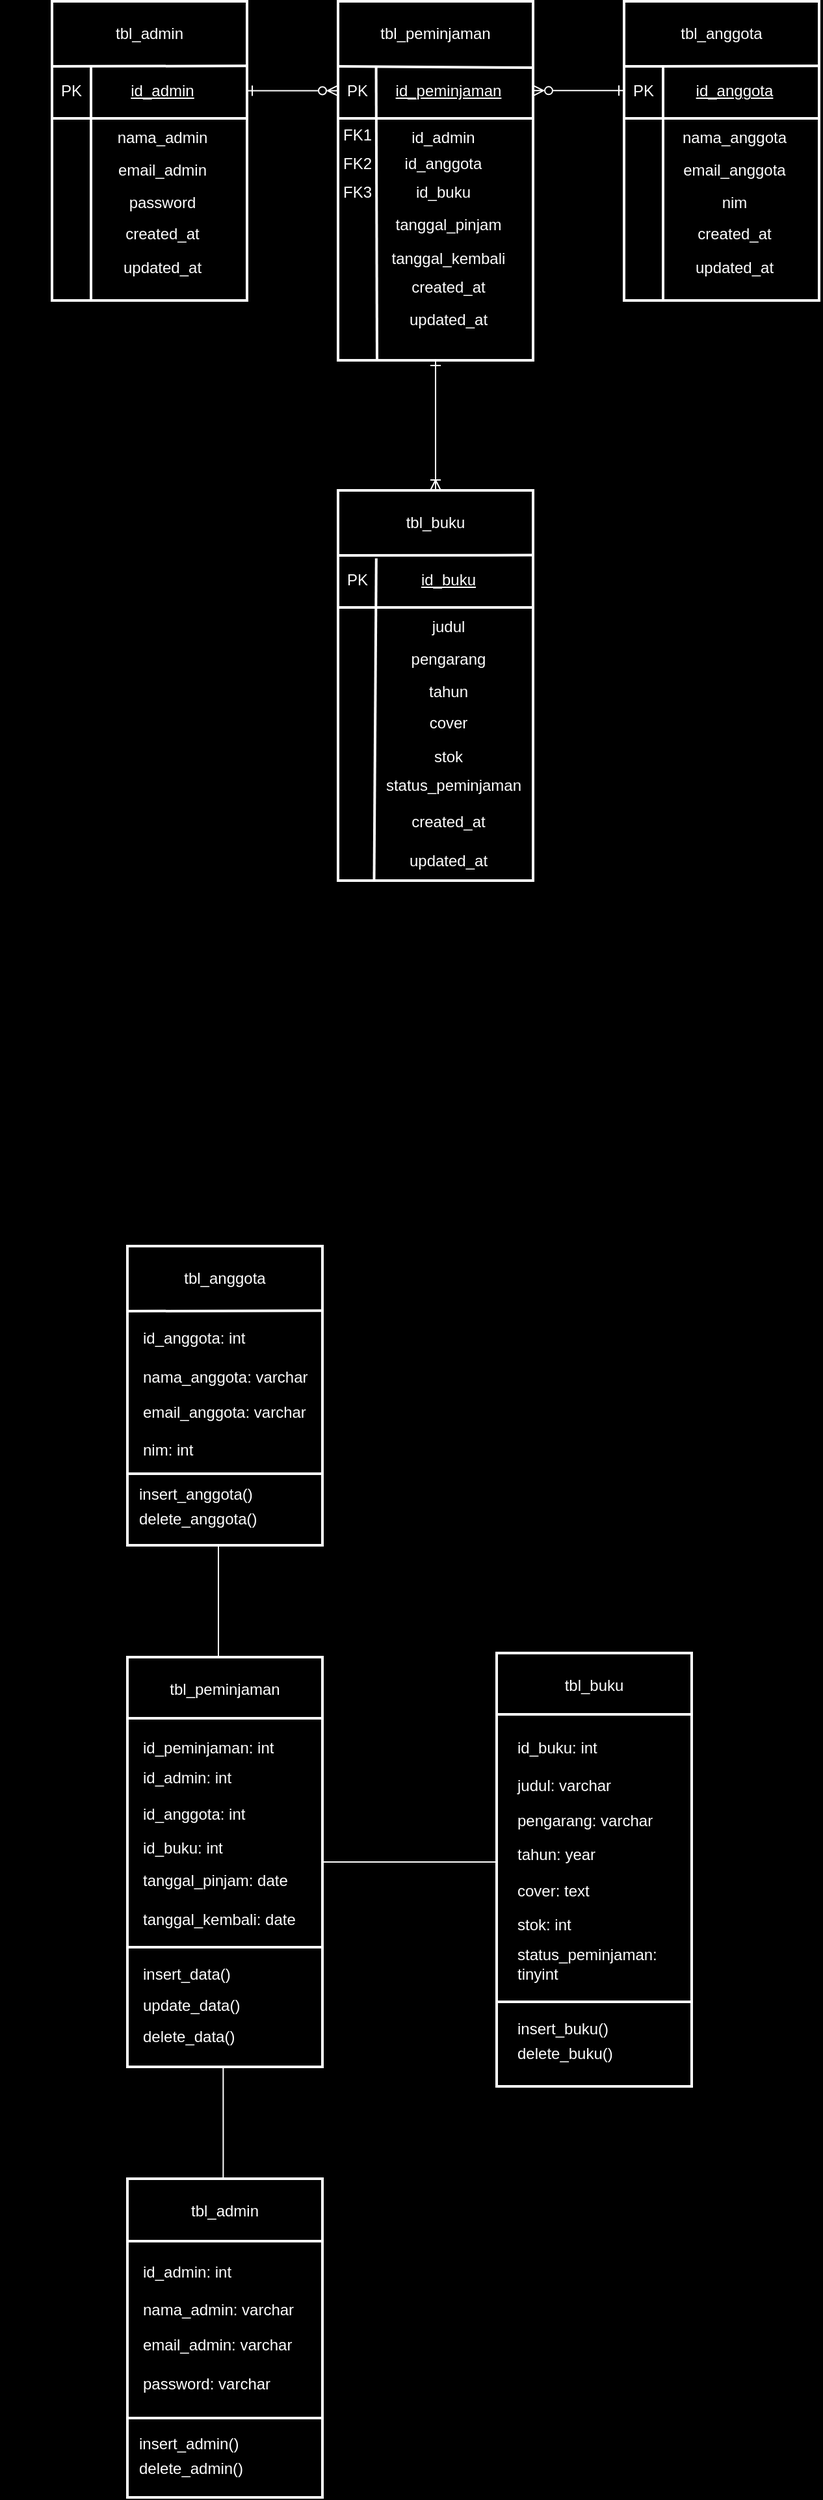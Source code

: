 <mxfile version="22.1.17" type="device">
  <diagram name="Page-1" id="nysdpFNOO4vOGA2DMnq3">
    <mxGraphModel dx="2120" dy="1347" grid="0" gridSize="10" guides="1" tooltips="1" connect="1" arrows="1" fold="1" page="1" pageScale="1" pageWidth="850" pageHeight="1100" background="#000000" math="0" shadow="0">
      <root>
        <mxCell id="0" />
        <mxCell id="1" parent="0" />
        <mxCell id="1wLEJl1Eoq0Ph8v_FXs2-68" style="edgeStyle=orthogonalEdgeStyle;rounded=0;orthogonalLoop=1;jettySize=auto;html=1;entryX=0;entryY=0.5;entryDx=0;entryDy=0;strokeColor=#FFFFFF;startArrow=ERzeroToMany;startFill=0;endArrow=ERone;endFill=0;" edge="1" parent="1">
          <mxGeometry relative="1" as="geometry">
            <mxPoint x="520" y="280.67" as="sourcePoint" />
            <mxPoint x="590" y="280.67" as="targetPoint" />
          </mxGeometry>
        </mxCell>
        <mxCell id="1wLEJl1Eoq0Ph8v_FXs2-73" style="edgeStyle=orthogonalEdgeStyle;rounded=0;orthogonalLoop=1;jettySize=auto;html=1;entryX=0.5;entryY=0;entryDx=0;entryDy=0;strokeColor=#FFFFFF;endArrow=ERoneToMany;endFill=0;startArrow=ERone;startFill=0;" edge="1" parent="1" source="1wLEJl1Eoq0Ph8v_FXs2-1" target="1wLEJl1Eoq0Ph8v_FXs2-47">
          <mxGeometry relative="1" as="geometry" />
        </mxCell>
        <mxCell id="1wLEJl1Eoq0Ph8v_FXs2-1" value="" style="rounded=0;whiteSpace=wrap;html=1;strokeWidth=2;fillColor=none;fontColor=#ffffff;strokeColor=#FFFFFF;" vertex="1" parent="1">
          <mxGeometry x="370" y="212" width="150" height="276" as="geometry" />
        </mxCell>
        <mxCell id="1wLEJl1Eoq0Ph8v_FXs2-6" value="" style="endArrow=none;html=1;rounded=0;strokeColor=#FFFFFF;entryX=1;entryY=0.185;entryDx=0;entryDy=0;entryPerimeter=0;strokeWidth=2;" edge="1" parent="1" target="1wLEJl1Eoq0Ph8v_FXs2-1">
          <mxGeometry width="50" height="50" relative="1" as="geometry">
            <mxPoint x="370" y="262" as="sourcePoint" />
            <mxPoint x="450" y="262" as="targetPoint" />
          </mxGeometry>
        </mxCell>
        <mxCell id="1wLEJl1Eoq0Ph8v_FXs2-7" value="tbl_peminjaman" style="text;html=1;strokeColor=none;fillColor=none;align=center;verticalAlign=middle;whiteSpace=wrap;rounded=0;fontColor=#FFFFFF;" vertex="1" parent="1">
          <mxGeometry x="390" y="222" width="110" height="30" as="geometry" />
        </mxCell>
        <mxCell id="1wLEJl1Eoq0Ph8v_FXs2-8" value="id_peminjaman" style="text;html=1;strokeColor=none;fillColor=none;align=center;verticalAlign=middle;whiteSpace=wrap;rounded=0;fontColor=#FFFFFF;fontStyle=4" vertex="1" parent="1">
          <mxGeometry x="400" y="266" width="110" height="30" as="geometry" />
        </mxCell>
        <mxCell id="1wLEJl1Eoq0Ph8v_FXs2-9" value="tanggal_pinjam" style="text;html=1;strokeColor=none;fillColor=none;align=center;verticalAlign=middle;whiteSpace=wrap;rounded=0;fontColor=#FFFFFF;" vertex="1" parent="1">
          <mxGeometry x="400" y="369" width="110" height="30" as="geometry" />
        </mxCell>
        <mxCell id="1wLEJl1Eoq0Ph8v_FXs2-10" value="tanggal_kembali" style="text;html=1;strokeColor=none;fillColor=none;align=center;verticalAlign=middle;whiteSpace=wrap;rounded=0;fontColor=#FFFFFF;" vertex="1" parent="1">
          <mxGeometry x="400" y="395" width="110" height="30" as="geometry" />
        </mxCell>
        <mxCell id="1wLEJl1Eoq0Ph8v_FXs2-11" value="created_at" style="text;html=1;strokeColor=none;fillColor=none;align=center;verticalAlign=middle;whiteSpace=wrap;rounded=0;fontColor=#FFFFFF;" vertex="1" parent="1">
          <mxGeometry x="400" y="417" width="110" height="30" as="geometry" />
        </mxCell>
        <mxCell id="1wLEJl1Eoq0Ph8v_FXs2-12" value="updated_at" style="text;html=1;strokeColor=none;fillColor=none;align=center;verticalAlign=middle;whiteSpace=wrap;rounded=0;fontColor=#FFFFFF;" vertex="1" parent="1">
          <mxGeometry x="400" y="442" width="110" height="30" as="geometry" />
        </mxCell>
        <mxCell id="1wLEJl1Eoq0Ph8v_FXs2-13" value="" style="endArrow=none;html=1;rounded=0;strokeColor=#FFFFFF;entryX=0.997;entryY=0.216;entryDx=0;entryDy=0;entryPerimeter=0;strokeWidth=2;" edge="1" parent="1">
          <mxGeometry width="50" height="50" relative="1" as="geometry">
            <mxPoint x="370" y="302" as="sourcePoint" />
            <mxPoint x="520" y="302" as="targetPoint" />
          </mxGeometry>
        </mxCell>
        <mxCell id="1wLEJl1Eoq0Ph8v_FXs2-22" value="PK" style="text;html=1;strokeColor=none;fillColor=none;align=center;verticalAlign=middle;whiteSpace=wrap;rounded=0;fontColor=#FFFFFF;" vertex="1" parent="1">
          <mxGeometry x="330" y="266" width="110" height="30" as="geometry" />
        </mxCell>
        <mxCell id="1wLEJl1Eoq0Ph8v_FXs2-67" style="rounded=0;orthogonalLoop=1;jettySize=auto;html=1;entryX=0;entryY=0.5;entryDx=0;entryDy=0;strokeColor=#FFFFFF;startArrow=ERone;startFill=0;endArrow=ERzeroToMany;endFill=0;" edge="1" parent="1">
          <mxGeometry relative="1" as="geometry">
            <mxPoint x="300" y="280.74" as="sourcePoint" />
            <mxPoint x="370" y="280.74" as="targetPoint" />
          </mxGeometry>
        </mxCell>
        <mxCell id="1wLEJl1Eoq0Ph8v_FXs2-23" value="" style="rounded=0;whiteSpace=wrap;html=1;strokeWidth=2;fillColor=none;fontColor=#ffffff;strokeColor=#FFFFFF;" vertex="1" parent="1">
          <mxGeometry x="150" y="212" width="150" height="230" as="geometry" />
        </mxCell>
        <mxCell id="1wLEJl1Eoq0Ph8v_FXs2-24" value="" style="endArrow=none;html=1;rounded=0;strokeColor=#FFFFFF;entryX=0.997;entryY=0.216;entryDx=0;entryDy=0;entryPerimeter=0;strokeWidth=2;" edge="1" parent="1" target="1wLEJl1Eoq0Ph8v_FXs2-23">
          <mxGeometry width="50" height="50" relative="1" as="geometry">
            <mxPoint x="150" y="262" as="sourcePoint" />
            <mxPoint x="230" y="262" as="targetPoint" />
          </mxGeometry>
        </mxCell>
        <mxCell id="1wLEJl1Eoq0Ph8v_FXs2-25" value="tbl_admin" style="text;html=1;strokeColor=none;fillColor=none;align=center;verticalAlign=middle;whiteSpace=wrap;rounded=0;fontColor=#FFFFFF;" vertex="1" parent="1">
          <mxGeometry x="170" y="222" width="110" height="30" as="geometry" />
        </mxCell>
        <mxCell id="1wLEJl1Eoq0Ph8v_FXs2-26" value="id_admin" style="text;html=1;strokeColor=none;fillColor=none;align=center;verticalAlign=middle;whiteSpace=wrap;rounded=0;fontColor=#FFFFFF;fontStyle=4" vertex="1" parent="1">
          <mxGeometry x="180" y="266" width="110" height="30" as="geometry" />
        </mxCell>
        <mxCell id="1wLEJl1Eoq0Ph8v_FXs2-27" value="nama_admin" style="text;html=1;strokeColor=none;fillColor=none;align=center;verticalAlign=middle;whiteSpace=wrap;rounded=0;fontColor=#FFFFFF;" vertex="1" parent="1">
          <mxGeometry x="180" y="302" width="110" height="30" as="geometry" />
        </mxCell>
        <mxCell id="1wLEJl1Eoq0Ph8v_FXs2-28" value="email_admin" style="text;html=1;strokeColor=none;fillColor=none;align=center;verticalAlign=middle;whiteSpace=wrap;rounded=0;fontColor=#FFFFFF;" vertex="1" parent="1">
          <mxGeometry x="180" y="327" width="110" height="30" as="geometry" />
        </mxCell>
        <mxCell id="1wLEJl1Eoq0Ph8v_FXs2-29" value="password" style="text;html=1;strokeColor=none;fillColor=none;align=center;verticalAlign=middle;whiteSpace=wrap;rounded=0;fontColor=#FFFFFF;" vertex="1" parent="1">
          <mxGeometry x="180" y="352" width="110" height="30" as="geometry" />
        </mxCell>
        <mxCell id="1wLEJl1Eoq0Ph8v_FXs2-30" value="created_at" style="text;html=1;strokeColor=none;fillColor=none;align=center;verticalAlign=middle;whiteSpace=wrap;rounded=0;fontColor=#FFFFFF;" vertex="1" parent="1">
          <mxGeometry x="180" y="376" width="110" height="30" as="geometry" />
        </mxCell>
        <mxCell id="1wLEJl1Eoq0Ph8v_FXs2-31" value="" style="endArrow=none;html=1;rounded=0;strokeColor=#FFFFFF;entryX=0.997;entryY=0.216;entryDx=0;entryDy=0;entryPerimeter=0;strokeWidth=2;" edge="1" parent="1">
          <mxGeometry width="50" height="50" relative="1" as="geometry">
            <mxPoint x="150" y="302" as="sourcePoint" />
            <mxPoint x="300" y="302" as="targetPoint" />
          </mxGeometry>
        </mxCell>
        <mxCell id="1wLEJl1Eoq0Ph8v_FXs2-32" value="" style="endArrow=none;html=1;rounded=0;strokeWidth=2;strokeColor=#FFFFFF;" edge="1" parent="1">
          <mxGeometry width="50" height="50" relative="1" as="geometry">
            <mxPoint x="180" y="442" as="sourcePoint" />
            <mxPoint x="180" y="262" as="targetPoint" />
          </mxGeometry>
        </mxCell>
        <mxCell id="1wLEJl1Eoq0Ph8v_FXs2-33" value="" style="rounded=0;whiteSpace=wrap;html=1;strokeWidth=2;fillColor=none;fontColor=#ffffff;strokeColor=#FFFFFF;" vertex="1" parent="1">
          <mxGeometry x="590" y="212" width="150" height="230" as="geometry" />
        </mxCell>
        <mxCell id="1wLEJl1Eoq0Ph8v_FXs2-34" value="" style="endArrow=none;html=1;rounded=0;strokeColor=#FFFFFF;entryX=0.997;entryY=0.216;entryDx=0;entryDy=0;entryPerimeter=0;strokeWidth=2;" edge="1" parent="1" target="1wLEJl1Eoq0Ph8v_FXs2-33">
          <mxGeometry width="50" height="50" relative="1" as="geometry">
            <mxPoint x="590" y="262" as="sourcePoint" />
            <mxPoint x="670" y="262" as="targetPoint" />
          </mxGeometry>
        </mxCell>
        <mxCell id="1wLEJl1Eoq0Ph8v_FXs2-35" value="tbl_anggota" style="text;html=1;strokeColor=none;fillColor=none;align=center;verticalAlign=middle;whiteSpace=wrap;rounded=0;fontColor=#FFFFFF;" vertex="1" parent="1">
          <mxGeometry x="610" y="222" width="110" height="30" as="geometry" />
        </mxCell>
        <mxCell id="1wLEJl1Eoq0Ph8v_FXs2-36" value="id_anggota" style="text;html=1;strokeColor=none;fillColor=none;align=center;verticalAlign=middle;whiteSpace=wrap;rounded=0;fontColor=#FFFFFF;fontStyle=4" vertex="1" parent="1">
          <mxGeometry x="620" y="266" width="110" height="30" as="geometry" />
        </mxCell>
        <mxCell id="1wLEJl1Eoq0Ph8v_FXs2-37" value="nama_anggota" style="text;html=1;strokeColor=none;fillColor=none;align=center;verticalAlign=middle;whiteSpace=wrap;rounded=0;fontColor=#FFFFFF;" vertex="1" parent="1">
          <mxGeometry x="620" y="302" width="110" height="30" as="geometry" />
        </mxCell>
        <mxCell id="1wLEJl1Eoq0Ph8v_FXs2-38" value="email_anggota" style="text;html=1;strokeColor=none;fillColor=none;align=center;verticalAlign=middle;whiteSpace=wrap;rounded=0;fontColor=#FFFFFF;" vertex="1" parent="1">
          <mxGeometry x="620" y="327" width="110" height="30" as="geometry" />
        </mxCell>
        <mxCell id="1wLEJl1Eoq0Ph8v_FXs2-39" value="nim" style="text;html=1;strokeColor=none;fillColor=none;align=center;verticalAlign=middle;whiteSpace=wrap;rounded=0;fontColor=#FFFFFF;" vertex="1" parent="1">
          <mxGeometry x="620" y="352" width="110" height="30" as="geometry" />
        </mxCell>
        <mxCell id="1wLEJl1Eoq0Ph8v_FXs2-40" value="updated_at" style="text;html=1;strokeColor=none;fillColor=none;align=center;verticalAlign=middle;whiteSpace=wrap;rounded=0;fontColor=#FFFFFF;" vertex="1" parent="1">
          <mxGeometry x="620" y="402" width="110" height="30" as="geometry" />
        </mxCell>
        <mxCell id="1wLEJl1Eoq0Ph8v_FXs2-41" value="" style="endArrow=none;html=1;rounded=0;strokeColor=#FFFFFF;entryX=0.997;entryY=0.216;entryDx=0;entryDy=0;entryPerimeter=0;strokeWidth=2;" edge="1" parent="1">
          <mxGeometry width="50" height="50" relative="1" as="geometry">
            <mxPoint x="590" y="302" as="sourcePoint" />
            <mxPoint x="740" y="302" as="targetPoint" />
          </mxGeometry>
        </mxCell>
        <mxCell id="1wLEJl1Eoq0Ph8v_FXs2-42" value="" style="endArrow=none;html=1;rounded=0;strokeWidth=2;strokeColor=#FFFFFF;" edge="1" parent="1">
          <mxGeometry width="50" height="50" relative="1" as="geometry">
            <mxPoint x="620" y="442" as="sourcePoint" />
            <mxPoint x="620" y="262" as="targetPoint" />
          </mxGeometry>
        </mxCell>
        <mxCell id="1wLEJl1Eoq0Ph8v_FXs2-43" value="updated_at" style="text;html=1;strokeColor=none;fillColor=none;align=center;verticalAlign=middle;whiteSpace=wrap;rounded=0;fontColor=#FFFFFF;" vertex="1" parent="1">
          <mxGeometry x="180" y="402" width="110" height="30" as="geometry" />
        </mxCell>
        <mxCell id="1wLEJl1Eoq0Ph8v_FXs2-44" value="PK" style="text;html=1;strokeColor=none;fillColor=none;align=center;verticalAlign=middle;whiteSpace=wrap;rounded=0;fontColor=#FFFFFF;" vertex="1" parent="1">
          <mxGeometry x="110" y="266" width="110" height="30" as="geometry" />
        </mxCell>
        <mxCell id="1wLEJl1Eoq0Ph8v_FXs2-45" value="created_at" style="text;html=1;strokeColor=none;fillColor=none;align=center;verticalAlign=middle;whiteSpace=wrap;rounded=0;fontColor=#FFFFFF;" vertex="1" parent="1">
          <mxGeometry x="620" y="376" width="110" height="30" as="geometry" />
        </mxCell>
        <mxCell id="1wLEJl1Eoq0Ph8v_FXs2-46" value="PK" style="text;html=1;strokeColor=none;fillColor=none;align=center;verticalAlign=middle;whiteSpace=wrap;rounded=0;fontColor=#FFFFFF;" vertex="1" parent="1">
          <mxGeometry x="550" y="266" width="110" height="30" as="geometry" />
        </mxCell>
        <mxCell id="1wLEJl1Eoq0Ph8v_FXs2-47" value="" style="rounded=0;whiteSpace=wrap;html=1;strokeWidth=2;fillColor=none;fontColor=#ffffff;strokeColor=#FFFFFF;" vertex="1" parent="1">
          <mxGeometry x="370" y="588" width="150" height="300" as="geometry" />
        </mxCell>
        <mxCell id="1wLEJl1Eoq0Ph8v_FXs2-48" value="" style="endArrow=none;html=1;rounded=0;strokeColor=#FFFFFF;entryX=0.995;entryY=0.166;entryDx=0;entryDy=0;entryPerimeter=0;strokeWidth=2;" edge="1" parent="1" target="1wLEJl1Eoq0Ph8v_FXs2-47">
          <mxGeometry width="50" height="50" relative="1" as="geometry">
            <mxPoint x="370" y="638" as="sourcePoint" />
            <mxPoint x="450" y="638" as="targetPoint" />
          </mxGeometry>
        </mxCell>
        <mxCell id="1wLEJl1Eoq0Ph8v_FXs2-49" value="tbl_buku" style="text;html=1;strokeColor=none;fillColor=none;align=center;verticalAlign=middle;whiteSpace=wrap;rounded=0;fontColor=#FFFFFF;" vertex="1" parent="1">
          <mxGeometry x="390" y="598" width="110" height="30" as="geometry" />
        </mxCell>
        <mxCell id="1wLEJl1Eoq0Ph8v_FXs2-50" value="id_buku" style="text;html=1;strokeColor=none;fillColor=none;align=center;verticalAlign=middle;whiteSpace=wrap;rounded=0;fontColor=#FFFFFF;fontStyle=4" vertex="1" parent="1">
          <mxGeometry x="400" y="642" width="110" height="30" as="geometry" />
        </mxCell>
        <mxCell id="1wLEJl1Eoq0Ph8v_FXs2-51" value="judul" style="text;html=1;strokeColor=none;fillColor=none;align=center;verticalAlign=middle;whiteSpace=wrap;rounded=0;fontColor=#FFFFFF;" vertex="1" parent="1">
          <mxGeometry x="400" y="678" width="110" height="30" as="geometry" />
        </mxCell>
        <mxCell id="1wLEJl1Eoq0Ph8v_FXs2-52" value="pengarang" style="text;html=1;strokeColor=none;fillColor=none;align=center;verticalAlign=middle;whiteSpace=wrap;rounded=0;fontColor=#FFFFFF;" vertex="1" parent="1">
          <mxGeometry x="400" y="703" width="110" height="30" as="geometry" />
        </mxCell>
        <mxCell id="1wLEJl1Eoq0Ph8v_FXs2-53" value="tahun" style="text;html=1;strokeColor=none;fillColor=none;align=center;verticalAlign=middle;whiteSpace=wrap;rounded=0;fontColor=#FFFFFF;" vertex="1" parent="1">
          <mxGeometry x="400" y="728" width="110" height="30" as="geometry" />
        </mxCell>
        <mxCell id="1wLEJl1Eoq0Ph8v_FXs2-54" value="updated_at" style="text;html=1;strokeColor=none;fillColor=none;align=center;verticalAlign=middle;whiteSpace=wrap;rounded=0;fontColor=#FFFFFF;" vertex="1" parent="1">
          <mxGeometry x="400" y="858" width="110" height="30" as="geometry" />
        </mxCell>
        <mxCell id="1wLEJl1Eoq0Ph8v_FXs2-55" value="" style="endArrow=none;html=1;rounded=0;strokeColor=#FFFFFF;entryX=0.997;entryY=0.216;entryDx=0;entryDy=0;entryPerimeter=0;strokeWidth=2;" edge="1" parent="1">
          <mxGeometry width="50" height="50" relative="1" as="geometry">
            <mxPoint x="370" y="678" as="sourcePoint" />
            <mxPoint x="520" y="678" as="targetPoint" />
          </mxGeometry>
        </mxCell>
        <mxCell id="1wLEJl1Eoq0Ph8v_FXs2-57" value="created_at" style="text;html=1;strokeColor=none;fillColor=none;align=center;verticalAlign=middle;whiteSpace=wrap;rounded=0;fontColor=#FFFFFF;" vertex="1" parent="1">
          <mxGeometry x="400" y="828" width="110" height="30" as="geometry" />
        </mxCell>
        <mxCell id="1wLEJl1Eoq0Ph8v_FXs2-58" value="PK" style="text;html=1;strokeColor=none;fillColor=none;align=center;verticalAlign=middle;whiteSpace=wrap;rounded=0;fontColor=#FFFFFF;" vertex="1" parent="1">
          <mxGeometry x="330" y="642" width="110" height="30" as="geometry" />
        </mxCell>
        <mxCell id="1wLEJl1Eoq0Ph8v_FXs2-62" value="" style="endArrow=none;html=1;rounded=0;entryX=0.631;entryY=-0.06;entryDx=0;entryDy=0;entryPerimeter=0;exitX=0.185;exitY=1.001;exitDx=0;exitDy=0;exitPerimeter=0;strokeWidth=2;strokeColor=#FFFFFF;" edge="1" parent="1" source="1wLEJl1Eoq0Ph8v_FXs2-47">
          <mxGeometry width="50" height="50" relative="1" as="geometry">
            <mxPoint x="399" y="828" as="sourcePoint" />
            <mxPoint x="399.41" y="640.2" as="targetPoint" />
          </mxGeometry>
        </mxCell>
        <mxCell id="1wLEJl1Eoq0Ph8v_FXs2-63" value="cover" style="text;html=1;strokeColor=none;fillColor=none;align=center;verticalAlign=middle;whiteSpace=wrap;rounded=0;fontColor=#FFFFFF;" vertex="1" parent="1">
          <mxGeometry x="400" y="752" width="110" height="30" as="geometry" />
        </mxCell>
        <mxCell id="1wLEJl1Eoq0Ph8v_FXs2-64" value="stok" style="text;html=1;strokeColor=none;fillColor=none;align=center;verticalAlign=middle;whiteSpace=wrap;rounded=0;fontColor=#FFFFFF;" vertex="1" parent="1">
          <mxGeometry x="400" y="778" width="110" height="30" as="geometry" />
        </mxCell>
        <mxCell id="1wLEJl1Eoq0Ph8v_FXs2-65" value="status_peminjaman" style="text;html=1;strokeColor=none;fillColor=none;align=center;verticalAlign=middle;whiteSpace=wrap;rounded=0;fontColor=#FFFFFF;" vertex="1" parent="1">
          <mxGeometry x="404" y="800" width="110" height="30" as="geometry" />
        </mxCell>
        <mxCell id="1wLEJl1Eoq0Ph8v_FXs2-76" value="" style="rounded=0;whiteSpace=wrap;html=1;strokeWidth=2;fillColor=none;fontColor=#ffffff;strokeColor=#FFFFFF;" vertex="1" parent="1">
          <mxGeometry x="208" y="1169" width="150" height="230" as="geometry" />
        </mxCell>
        <mxCell id="1wLEJl1Eoq0Ph8v_FXs2-77" value="" style="endArrow=none;html=1;rounded=0;strokeColor=#FFFFFF;entryX=0.997;entryY=0.216;entryDx=0;entryDy=0;entryPerimeter=0;strokeWidth=2;" edge="1" parent="1" target="1wLEJl1Eoq0Ph8v_FXs2-76">
          <mxGeometry width="50" height="50" relative="1" as="geometry">
            <mxPoint x="208" y="1219" as="sourcePoint" />
            <mxPoint x="288" y="1219" as="targetPoint" />
          </mxGeometry>
        </mxCell>
        <mxCell id="1wLEJl1Eoq0Ph8v_FXs2-78" value="tbl_anggota" style="text;html=1;strokeColor=none;fillColor=none;align=center;verticalAlign=middle;whiteSpace=wrap;rounded=0;fontColor=#FFFFFF;" vertex="1" parent="1">
          <mxGeometry x="228" y="1179" width="110" height="30" as="geometry" />
        </mxCell>
        <mxCell id="1wLEJl1Eoq0Ph8v_FXs2-79" value="id_anggota: int" style="text;html=1;strokeColor=none;fillColor=none;align=left;verticalAlign=middle;whiteSpace=wrap;rounded=0;fontColor=#FFFFFF;fontStyle=0" vertex="1" parent="1">
          <mxGeometry x="218" y="1225" width="110" height="30" as="geometry" />
        </mxCell>
        <mxCell id="1wLEJl1Eoq0Ph8v_FXs2-80" value="nama_anggota: varchar" style="text;html=1;strokeColor=none;fillColor=none;align=left;verticalAlign=middle;whiteSpace=wrap;rounded=0;fontColor=#FFFFFF;" vertex="1" parent="1">
          <mxGeometry x="218" y="1255" width="158" height="30" as="geometry" />
        </mxCell>
        <mxCell id="1wLEJl1Eoq0Ph8v_FXs2-81" value="email_anggota: varchar" style="text;html=1;strokeColor=none;fillColor=none;align=left;verticalAlign=middle;whiteSpace=wrap;rounded=0;fontColor=#FFFFFF;" vertex="1" parent="1">
          <mxGeometry x="218" y="1282" width="128" height="30" as="geometry" />
        </mxCell>
        <mxCell id="1wLEJl1Eoq0Ph8v_FXs2-82" value="nim: int" style="text;html=1;strokeColor=none;fillColor=none;align=left;verticalAlign=middle;whiteSpace=wrap;rounded=0;fontColor=#FFFFFF;" vertex="1" parent="1">
          <mxGeometry x="218" y="1311" width="110" height="30" as="geometry" />
        </mxCell>
        <mxCell id="1wLEJl1Eoq0Ph8v_FXs2-88" value="" style="endArrow=none;html=1;rounded=0;entryX=0.63;entryY=-0.121;entryDx=0;entryDy=0;entryPerimeter=0;exitX=0.2;exitY=1.002;exitDx=0;exitDy=0;exitPerimeter=0;strokeColor=#FFFFFF;strokeWidth=2;" edge="1" parent="1" source="1wLEJl1Eoq0Ph8v_FXs2-1" target="1wLEJl1Eoq0Ph8v_FXs2-22">
          <mxGeometry width="50" height="50" relative="1" as="geometry">
            <mxPoint x="384" y="405" as="sourcePoint" />
            <mxPoint x="434" y="355" as="targetPoint" />
          </mxGeometry>
        </mxCell>
        <mxCell id="1wLEJl1Eoq0Ph8v_FXs2-89" value="id_admin" style="text;html=1;strokeColor=none;fillColor=none;align=center;verticalAlign=middle;whiteSpace=wrap;rounded=0;fontColor=#FFFFFF;" vertex="1" parent="1">
          <mxGeometry x="396" y="302" width="110" height="30" as="geometry" />
        </mxCell>
        <mxCell id="1wLEJl1Eoq0Ph8v_FXs2-90" value="id_anggota" style="text;html=1;strokeColor=none;fillColor=none;align=center;verticalAlign=middle;whiteSpace=wrap;rounded=0;fontColor=#FFFFFF;" vertex="1" parent="1">
          <mxGeometry x="396" y="322" width="110" height="30" as="geometry" />
        </mxCell>
        <mxCell id="1wLEJl1Eoq0Ph8v_FXs2-91" value="id_buku" style="text;html=1;strokeColor=none;fillColor=none;align=center;verticalAlign=middle;whiteSpace=wrap;rounded=0;fontColor=#FFFFFF;" vertex="1" parent="1">
          <mxGeometry x="396" y="344" width="110" height="30" as="geometry" />
        </mxCell>
        <mxCell id="1wLEJl1Eoq0Ph8v_FXs2-92" value="FK1" style="text;html=1;strokeColor=none;fillColor=none;align=center;verticalAlign=middle;whiteSpace=wrap;rounded=0;fontColor=#FFFFFF;" vertex="1" parent="1">
          <mxGeometry x="330" y="300" width="110" height="30" as="geometry" />
        </mxCell>
        <mxCell id="1wLEJl1Eoq0Ph8v_FXs2-93" value="FK2" style="text;html=1;strokeColor=none;fillColor=none;align=center;verticalAlign=middle;whiteSpace=wrap;rounded=0;fontColor=#FFFFFF;" vertex="1" parent="1">
          <mxGeometry x="330" y="322" width="110" height="30" as="geometry" />
        </mxCell>
        <mxCell id="1wLEJl1Eoq0Ph8v_FXs2-94" value="FK3" style="text;html=1;strokeColor=none;fillColor=none;align=center;verticalAlign=middle;whiteSpace=wrap;rounded=0;fontColor=#FFFFFF;" vertex="1" parent="1">
          <mxGeometry x="330" y="344" width="110" height="30" as="geometry" />
        </mxCell>
        <mxCell id="1wLEJl1Eoq0Ph8v_FXs2-96" value="" style="rounded=0;whiteSpace=wrap;html=1;strokeWidth=2;fillColor=none;fontColor=#ffffff;strokeColor=#FFFFFF;" vertex="1" parent="1">
          <mxGeometry x="208" y="1485" width="150" height="315" as="geometry" />
        </mxCell>
        <mxCell id="1wLEJl1Eoq0Ph8v_FXs2-98" value="tbl_peminjaman" style="text;html=1;strokeColor=none;fillColor=none;align=center;verticalAlign=middle;whiteSpace=wrap;rounded=0;fontColor=#FFFFFF;" vertex="1" parent="1">
          <mxGeometry x="228" y="1495" width="110" height="30" as="geometry" />
        </mxCell>
        <mxCell id="1wLEJl1Eoq0Ph8v_FXs2-99" value="id_peminjaman: int" style="text;html=1;strokeColor=none;fillColor=none;align=left;verticalAlign=middle;whiteSpace=wrap;rounded=0;fontColor=#FFFFFF;fontStyle=0" vertex="1" parent="1">
          <mxGeometry x="218" y="1540" width="110" height="30" as="geometry" />
        </mxCell>
        <mxCell id="1wLEJl1Eoq0Ph8v_FXs2-100" value="tanggal_pinjam: date" style="text;html=1;strokeColor=none;fillColor=none;align=left;verticalAlign=middle;whiteSpace=wrap;rounded=0;fontColor=#FFFFFF;" vertex="1" parent="1">
          <mxGeometry x="218" y="1642" width="120" height="30" as="geometry" />
        </mxCell>
        <mxCell id="1wLEJl1Eoq0Ph8v_FXs2-101" value="tanggal_kembali: date" style="text;html=1;strokeColor=none;fillColor=none;align=left;verticalAlign=middle;whiteSpace=wrap;rounded=0;fontColor=#FFFFFF;" vertex="1" parent="1">
          <mxGeometry x="218" y="1672" width="126" height="30" as="geometry" />
        </mxCell>
        <mxCell id="1wLEJl1Eoq0Ph8v_FXs2-104" value="" style="endArrow=none;html=1;rounded=0;strokeColor=#FFFFFF;entryX=0.997;entryY=0.216;entryDx=0;entryDy=0;entryPerimeter=0;strokeWidth=2;" edge="1" parent="1">
          <mxGeometry width="50" height="50" relative="1" as="geometry">
            <mxPoint x="208" y="1708" as="sourcePoint" />
            <mxPoint x="358" y="1708" as="targetPoint" />
          </mxGeometry>
        </mxCell>
        <mxCell id="1wLEJl1Eoq0Ph8v_FXs2-107" value="id_admin: int" style="text;html=1;strokeColor=none;fillColor=none;align=left;verticalAlign=middle;whiteSpace=wrap;rounded=0;fontColor=#FFFFFF;" vertex="1" parent="1">
          <mxGeometry x="218" y="1563" width="110" height="30" as="geometry" />
        </mxCell>
        <mxCell id="1wLEJl1Eoq0Ph8v_FXs2-108" value="id_anggota: int" style="text;html=1;strokeColor=none;fillColor=none;align=left;verticalAlign=middle;whiteSpace=wrap;rounded=0;fontColor=#FFFFFF;" vertex="1" parent="1">
          <mxGeometry x="218" y="1591" width="110" height="30" as="geometry" />
        </mxCell>
        <mxCell id="1wLEJl1Eoq0Ph8v_FXs2-109" value="id_buku: int" style="text;html=1;strokeColor=none;fillColor=none;align=left;verticalAlign=middle;whiteSpace=wrap;rounded=0;fontColor=#FFFFFF;" vertex="1" parent="1">
          <mxGeometry x="218" y="1617" width="110" height="30" as="geometry" />
        </mxCell>
        <mxCell id="1wLEJl1Eoq0Ph8v_FXs2-114" value="" style="endArrow=none;html=1;rounded=0;strokeColor=#FFFFFF;entryX=0.997;entryY=0.216;entryDx=0;entryDy=0;entryPerimeter=0;strokeWidth=2;" edge="1" parent="1">
          <mxGeometry width="50" height="50" relative="1" as="geometry">
            <mxPoint x="208" y="1532" as="sourcePoint" />
            <mxPoint x="358" y="1532" as="targetPoint" />
          </mxGeometry>
        </mxCell>
        <mxCell id="1wLEJl1Eoq0Ph8v_FXs2-115" value="insert_data()" style="text;html=1;strokeColor=none;fillColor=none;align=left;verticalAlign=middle;whiteSpace=wrap;rounded=0;fontColor=#FFFFFF;" vertex="1" parent="1">
          <mxGeometry x="218" y="1714" width="126" height="30" as="geometry" />
        </mxCell>
        <mxCell id="1wLEJl1Eoq0Ph8v_FXs2-116" value="update_data()" style="text;html=1;strokeColor=none;fillColor=none;align=left;verticalAlign=middle;whiteSpace=wrap;rounded=0;fontColor=#FFFFFF;" vertex="1" parent="1">
          <mxGeometry x="218" y="1738" width="126" height="30" as="geometry" />
        </mxCell>
        <mxCell id="1wLEJl1Eoq0Ph8v_FXs2-117" value="delete_data()" style="text;html=1;strokeColor=none;fillColor=none;align=left;verticalAlign=middle;whiteSpace=wrap;rounded=0;fontColor=#FFFFFF;" vertex="1" parent="1">
          <mxGeometry x="218" y="1762" width="126" height="30" as="geometry" />
        </mxCell>
        <mxCell id="1wLEJl1Eoq0Ph8v_FXs2-118" value="" style="endArrow=none;html=1;rounded=0;strokeColor=#FFFFFF;entryX=0.997;entryY=0.216;entryDx=0;entryDy=0;entryPerimeter=0;strokeWidth=2;" edge="1" parent="1">
          <mxGeometry width="50" height="50" relative="1" as="geometry">
            <mxPoint x="208" y="1344" as="sourcePoint" />
            <mxPoint x="358" y="1344" as="targetPoint" />
          </mxGeometry>
        </mxCell>
        <mxCell id="1wLEJl1Eoq0Ph8v_FXs2-119" value="insert_anggota()" style="text;html=1;strokeColor=none;fillColor=none;align=left;verticalAlign=middle;whiteSpace=wrap;rounded=0;fontColor=#FFFFFF;" vertex="1" parent="1">
          <mxGeometry x="215" y="1345" width="126" height="30" as="geometry" />
        </mxCell>
        <mxCell id="1wLEJl1Eoq0Ph8v_FXs2-160" value="" style="edgeStyle=orthogonalEdgeStyle;rounded=0;orthogonalLoop=1;jettySize=auto;html=1;strokeColor=#FFFFFF;endArrow=none;endFill=0;" edge="1" parent="1">
          <mxGeometry relative="1" as="geometry">
            <mxPoint x="278" y="1399" as="sourcePoint" />
            <mxPoint x="278" y="1485" as="targetPoint" />
            <Array as="points">
              <mxPoint x="278" y="1468" />
              <mxPoint x="278" y="1468" />
            </Array>
          </mxGeometry>
        </mxCell>
        <mxCell id="1wLEJl1Eoq0Ph8v_FXs2-120" value="delete_anggota()" style="text;html=1;strokeColor=none;fillColor=none;align=left;verticalAlign=middle;whiteSpace=wrap;rounded=0;fontColor=#FFFFFF;" vertex="1" parent="1">
          <mxGeometry x="215" y="1364" width="126" height="30" as="geometry" />
        </mxCell>
        <mxCell id="1wLEJl1Eoq0Ph8v_FXs2-123" value="" style="rounded=0;whiteSpace=wrap;html=1;strokeWidth=2;fillColor=none;fontColor=#ffffff;strokeColor=#FFFFFF;" vertex="1" parent="1">
          <mxGeometry x="208" y="1886" width="150" height="245" as="geometry" />
        </mxCell>
        <mxCell id="1wLEJl1Eoq0Ph8v_FXs2-125" value="tbl_admin" style="text;html=1;strokeColor=none;fillColor=none;align=center;verticalAlign=middle;whiteSpace=wrap;rounded=0;fontColor=#FFFFFF;" vertex="1" parent="1">
          <mxGeometry x="228" y="1896" width="110" height="30" as="geometry" />
        </mxCell>
        <mxCell id="1wLEJl1Eoq0Ph8v_FXs2-126" value="id_admin: int" style="text;html=1;strokeColor=none;fillColor=none;align=left;verticalAlign=middle;whiteSpace=wrap;rounded=0;fontColor=#FFFFFF;fontStyle=0" vertex="1" parent="1">
          <mxGeometry x="218" y="1943" width="110" height="30" as="geometry" />
        </mxCell>
        <mxCell id="1wLEJl1Eoq0Ph8v_FXs2-127" value="nama_admin: varchar" style="text;html=1;strokeColor=none;fillColor=none;align=left;verticalAlign=middle;whiteSpace=wrap;rounded=0;fontColor=#FFFFFF;" vertex="1" parent="1">
          <mxGeometry x="218" y="1972" width="120" height="30" as="geometry" />
        </mxCell>
        <mxCell id="1wLEJl1Eoq0Ph8v_FXs2-128" value="email_admin: varchar" style="text;html=1;strokeColor=none;fillColor=none;align=left;verticalAlign=middle;whiteSpace=wrap;rounded=0;fontColor=#FFFFFF;" vertex="1" parent="1">
          <mxGeometry x="218" y="1999" width="125" height="30" as="geometry" />
        </mxCell>
        <mxCell id="1wLEJl1Eoq0Ph8v_FXs2-129" value="password: varchar" style="text;html=1;strokeColor=none;fillColor=none;align=left;verticalAlign=middle;whiteSpace=wrap;rounded=0;fontColor=#FFFFFF;" vertex="1" parent="1">
          <mxGeometry x="218" y="2029" width="110" height="30" as="geometry" />
        </mxCell>
        <mxCell id="1wLEJl1Eoq0Ph8v_FXs2-135" value="" style="endArrow=none;html=1;rounded=0;strokeColor=#FFFFFF;entryX=0.997;entryY=0.216;entryDx=0;entryDy=0;entryPerimeter=0;strokeWidth=2;" edge="1" parent="1">
          <mxGeometry width="50" height="50" relative="1" as="geometry">
            <mxPoint x="208" y="2070" as="sourcePoint" />
            <mxPoint x="358" y="2070" as="targetPoint" />
          </mxGeometry>
        </mxCell>
        <mxCell id="1wLEJl1Eoq0Ph8v_FXs2-136" value="" style="endArrow=none;html=1;rounded=0;strokeColor=#FFFFFF;entryX=0.997;entryY=0.216;entryDx=0;entryDy=0;entryPerimeter=0;strokeWidth=2;" edge="1" parent="1">
          <mxGeometry width="50" height="50" relative="1" as="geometry">
            <mxPoint x="208" y="1934" as="sourcePoint" />
            <mxPoint x="358" y="1934" as="targetPoint" />
          </mxGeometry>
        </mxCell>
        <mxCell id="1wLEJl1Eoq0Ph8v_FXs2-137" value="insert_admin()" style="text;html=1;strokeColor=none;fillColor=none;align=left;verticalAlign=middle;whiteSpace=wrap;rounded=0;fontColor=#FFFFFF;" vertex="1" parent="1">
          <mxGeometry x="215" y="2075" width="126" height="30" as="geometry" />
        </mxCell>
        <mxCell id="1wLEJl1Eoq0Ph8v_FXs2-138" value="delete_admin()" style="text;html=1;strokeColor=none;fillColor=none;align=left;verticalAlign=middle;whiteSpace=wrap;rounded=0;fontColor=#FFFFFF;" vertex="1" parent="1">
          <mxGeometry x="215" y="2094" width="126" height="30" as="geometry" />
        </mxCell>
        <mxCell id="1wLEJl1Eoq0Ph8v_FXs2-139" value="" style="rounded=0;whiteSpace=wrap;html=1;strokeWidth=2;fillColor=none;fontColor=#ffffff;strokeColor=#FFFFFF;" vertex="1" parent="1">
          <mxGeometry x="492" y="1481.85" width="150" height="333.15" as="geometry" />
        </mxCell>
        <mxCell id="1wLEJl1Eoq0Ph8v_FXs2-141" value="tbl_buku" style="text;html=1;strokeColor=none;fillColor=none;align=center;verticalAlign=middle;whiteSpace=wrap;rounded=0;fontColor=#FFFFFF;" vertex="1" parent="1">
          <mxGeometry x="512" y="1491.85" width="110" height="30" as="geometry" />
        </mxCell>
        <mxCell id="1wLEJl1Eoq0Ph8v_FXs2-142" value="id_buku: int" style="text;html=1;strokeColor=none;fillColor=none;align=left;verticalAlign=middle;whiteSpace=wrap;rounded=0;fontColor=#FFFFFF;fontStyle=0" vertex="1" parent="1">
          <mxGeometry x="506" y="1540" width="110" height="30" as="geometry" />
        </mxCell>
        <mxCell id="1wLEJl1Eoq0Ph8v_FXs2-143" value="judul: varchar" style="text;html=1;strokeColor=none;fillColor=none;align=left;verticalAlign=middle;whiteSpace=wrap;rounded=0;fontColor=#FFFFFF;" vertex="1" parent="1">
          <mxGeometry x="506" y="1569" width="110" height="30" as="geometry" />
        </mxCell>
        <mxCell id="1wLEJl1Eoq0Ph8v_FXs2-144" value="pengarang: varchar" style="text;html=1;strokeColor=none;fillColor=none;align=left;verticalAlign=middle;whiteSpace=wrap;rounded=0;fontColor=#FFFFFF;" vertex="1" parent="1">
          <mxGeometry x="506" y="1596" width="110" height="30" as="geometry" />
        </mxCell>
        <mxCell id="1wLEJl1Eoq0Ph8v_FXs2-145" value="tahun: year" style="text;html=1;strokeColor=none;fillColor=none;align=left;verticalAlign=middle;whiteSpace=wrap;rounded=0;fontColor=#FFFFFF;" vertex="1" parent="1">
          <mxGeometry x="506" y="1622" width="110" height="30" as="geometry" />
        </mxCell>
        <mxCell id="1wLEJl1Eoq0Ph8v_FXs2-151" value="cover: text" style="text;html=1;strokeColor=none;fillColor=none;align=left;verticalAlign=middle;whiteSpace=wrap;rounded=0;fontColor=#FFFFFF;" vertex="1" parent="1">
          <mxGeometry x="506" y="1650" width="110" height="30" as="geometry" />
        </mxCell>
        <mxCell id="1wLEJl1Eoq0Ph8v_FXs2-152" value="stok: int" style="text;html=1;strokeColor=none;fillColor=none;align=left;verticalAlign=middle;whiteSpace=wrap;rounded=0;fontColor=#FFFFFF;" vertex="1" parent="1">
          <mxGeometry x="506" y="1676" width="110" height="30" as="geometry" />
        </mxCell>
        <mxCell id="1wLEJl1Eoq0Ph8v_FXs2-153" value="status_peminjaman: tinyint" style="text;html=1;strokeColor=none;fillColor=none;align=left;verticalAlign=middle;whiteSpace=wrap;rounded=0;fontColor=#FFFFFF;" vertex="1" parent="1">
          <mxGeometry x="506" y="1706" width="110" height="30" as="geometry" />
        </mxCell>
        <mxCell id="1wLEJl1Eoq0Ph8v_FXs2-154" value="" style="endArrow=none;html=1;rounded=0;strokeColor=#FFFFFF;entryX=0.997;entryY=0.216;entryDx=0;entryDy=0;entryPerimeter=0;strokeWidth=2;" edge="1" parent="1">
          <mxGeometry width="50" height="50" relative="1" as="geometry">
            <mxPoint x="492" y="1750" as="sourcePoint" />
            <mxPoint x="642" y="1750" as="targetPoint" />
          </mxGeometry>
        </mxCell>
        <mxCell id="1wLEJl1Eoq0Ph8v_FXs2-155" value="" style="endArrow=none;html=1;rounded=0;strokeColor=#FFFFFF;entryX=0.997;entryY=0.216;entryDx=0;entryDy=0;entryPerimeter=0;strokeWidth=2;" edge="1" parent="1">
          <mxGeometry width="50" height="50" relative="1" as="geometry">
            <mxPoint x="492" y="1529" as="sourcePoint" />
            <mxPoint x="642" y="1529" as="targetPoint" />
          </mxGeometry>
        </mxCell>
        <mxCell id="1wLEJl1Eoq0Ph8v_FXs2-156" value="insert_buku()" style="text;html=1;strokeColor=none;fillColor=none;align=left;verticalAlign=middle;whiteSpace=wrap;rounded=0;fontColor=#FFFFFF;" vertex="1" parent="1">
          <mxGeometry x="506" y="1756" width="126" height="30" as="geometry" />
        </mxCell>
        <mxCell id="1wLEJl1Eoq0Ph8v_FXs2-157" value="delete_buku()" style="text;html=1;strokeColor=none;fillColor=none;align=left;verticalAlign=middle;whiteSpace=wrap;rounded=0;fontColor=#FFFFFF;" vertex="1" parent="1">
          <mxGeometry x="506" y="1775" width="126" height="30" as="geometry" />
        </mxCell>
        <mxCell id="1wLEJl1Eoq0Ph8v_FXs2-162" value="" style="edgeStyle=orthogonalEdgeStyle;rounded=0;orthogonalLoop=1;jettySize=auto;html=1;strokeColor=#FFFFFF;endArrow=none;endFill=0;" edge="1" parent="1">
          <mxGeometry relative="1" as="geometry">
            <mxPoint x="281.67" y="1800" as="sourcePoint" />
            <mxPoint x="281.67" y="1886" as="targetPoint" />
            <Array as="points">
              <mxPoint x="281.67" y="1869" />
              <mxPoint x="281.67" y="1869" />
            </Array>
          </mxGeometry>
        </mxCell>
        <mxCell id="1wLEJl1Eoq0Ph8v_FXs2-163" style="edgeStyle=orthogonalEdgeStyle;rounded=0;orthogonalLoop=1;jettySize=auto;html=1;entryX=-0.001;entryY=0.461;entryDx=0;entryDy=0;entryPerimeter=0;strokeColor=#FFFFFF;endArrow=none;endFill=0;" edge="1" parent="1" source="1wLEJl1Eoq0Ph8v_FXs2-96" target="1wLEJl1Eoq0Ph8v_FXs2-139">
          <mxGeometry relative="1" as="geometry">
            <Array as="points">
              <mxPoint x="492" y="1643" />
            </Array>
          </mxGeometry>
        </mxCell>
      </root>
    </mxGraphModel>
  </diagram>
</mxfile>
